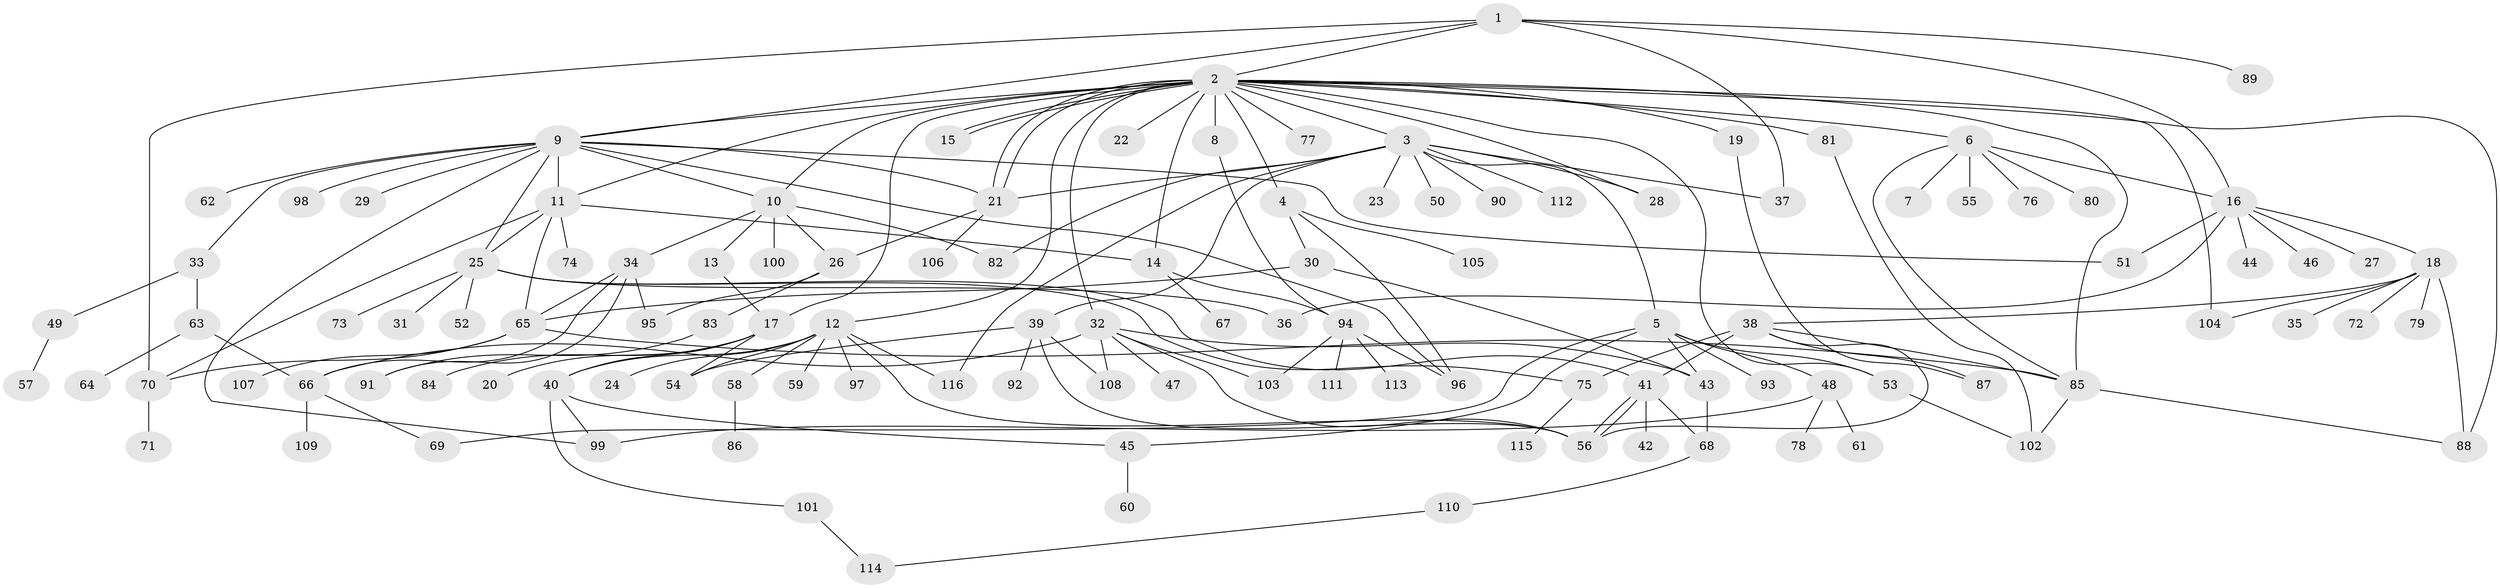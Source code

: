 // coarse degree distribution, {5: 0.07407407407407407, 1: 0.5925925925925926, 18: 0.012345679012345678, 12: 0.024691358024691357, 2: 0.18518518518518517, 3: 0.024691358024691357, 8: 0.012345679012345678, 7: 0.012345679012345678, 9: 0.04938271604938271, 17: 0.012345679012345678}
// Generated by graph-tools (version 1.1) at 2025/52/03/04/25 21:52:01]
// undirected, 116 vertices, 174 edges
graph export_dot {
graph [start="1"]
  node [color=gray90,style=filled];
  1;
  2;
  3;
  4;
  5;
  6;
  7;
  8;
  9;
  10;
  11;
  12;
  13;
  14;
  15;
  16;
  17;
  18;
  19;
  20;
  21;
  22;
  23;
  24;
  25;
  26;
  27;
  28;
  29;
  30;
  31;
  32;
  33;
  34;
  35;
  36;
  37;
  38;
  39;
  40;
  41;
  42;
  43;
  44;
  45;
  46;
  47;
  48;
  49;
  50;
  51;
  52;
  53;
  54;
  55;
  56;
  57;
  58;
  59;
  60;
  61;
  62;
  63;
  64;
  65;
  66;
  67;
  68;
  69;
  70;
  71;
  72;
  73;
  74;
  75;
  76;
  77;
  78;
  79;
  80;
  81;
  82;
  83;
  84;
  85;
  86;
  87;
  88;
  89;
  90;
  91;
  92;
  93;
  94;
  95;
  96;
  97;
  98;
  99;
  100;
  101;
  102;
  103;
  104;
  105;
  106;
  107;
  108;
  109;
  110;
  111;
  112;
  113;
  114;
  115;
  116;
  1 -- 2;
  1 -- 9;
  1 -- 16;
  1 -- 37;
  1 -- 70;
  1 -- 89;
  2 -- 3;
  2 -- 4;
  2 -- 6;
  2 -- 8;
  2 -- 9;
  2 -- 10;
  2 -- 11;
  2 -- 12;
  2 -- 14;
  2 -- 15;
  2 -- 15;
  2 -- 17;
  2 -- 19;
  2 -- 21;
  2 -- 21;
  2 -- 22;
  2 -- 28;
  2 -- 32;
  2 -- 53;
  2 -- 77;
  2 -- 81;
  2 -- 85;
  2 -- 88;
  2 -- 104;
  3 -- 5;
  3 -- 21;
  3 -- 23;
  3 -- 28;
  3 -- 37;
  3 -- 39;
  3 -- 50;
  3 -- 82;
  3 -- 90;
  3 -- 112;
  3 -- 116;
  4 -- 30;
  4 -- 96;
  4 -- 105;
  5 -- 43;
  5 -- 45;
  5 -- 48;
  5 -- 53;
  5 -- 69;
  5 -- 93;
  6 -- 7;
  6 -- 16;
  6 -- 55;
  6 -- 76;
  6 -- 80;
  6 -- 85;
  8 -- 94;
  9 -- 10;
  9 -- 11;
  9 -- 21;
  9 -- 25;
  9 -- 29;
  9 -- 33;
  9 -- 51;
  9 -- 62;
  9 -- 96;
  9 -- 98;
  9 -- 99;
  10 -- 13;
  10 -- 26;
  10 -- 34;
  10 -- 82;
  10 -- 100;
  11 -- 14;
  11 -- 25;
  11 -- 65;
  11 -- 70;
  11 -- 74;
  12 -- 24;
  12 -- 40;
  12 -- 54;
  12 -- 56;
  12 -- 58;
  12 -- 59;
  12 -- 97;
  12 -- 116;
  13 -- 17;
  14 -- 67;
  14 -- 94;
  16 -- 18;
  16 -- 27;
  16 -- 36;
  16 -- 44;
  16 -- 46;
  16 -- 51;
  17 -- 20;
  17 -- 40;
  17 -- 54;
  17 -- 84;
  18 -- 35;
  18 -- 38;
  18 -- 72;
  18 -- 79;
  18 -- 88;
  18 -- 104;
  19 -- 87;
  21 -- 26;
  21 -- 106;
  25 -- 31;
  25 -- 36;
  25 -- 41;
  25 -- 52;
  25 -- 73;
  25 -- 75;
  26 -- 83;
  26 -- 95;
  30 -- 43;
  30 -- 65;
  32 -- 43;
  32 -- 47;
  32 -- 56;
  32 -- 66;
  32 -- 103;
  32 -- 108;
  33 -- 49;
  33 -- 63;
  34 -- 65;
  34 -- 66;
  34 -- 91;
  34 -- 95;
  38 -- 41;
  38 -- 56;
  38 -- 75;
  38 -- 85;
  38 -- 87;
  39 -- 54;
  39 -- 56;
  39 -- 92;
  39 -- 108;
  40 -- 45;
  40 -- 99;
  40 -- 101;
  41 -- 42;
  41 -- 56;
  41 -- 56;
  41 -- 68;
  43 -- 68;
  45 -- 60;
  48 -- 61;
  48 -- 78;
  48 -- 99;
  49 -- 57;
  53 -- 102;
  58 -- 86;
  63 -- 64;
  63 -- 66;
  65 -- 70;
  65 -- 85;
  65 -- 107;
  66 -- 69;
  66 -- 109;
  68 -- 110;
  70 -- 71;
  75 -- 115;
  81 -- 102;
  83 -- 91;
  85 -- 88;
  85 -- 102;
  94 -- 96;
  94 -- 103;
  94 -- 111;
  94 -- 113;
  101 -- 114;
  110 -- 114;
}
